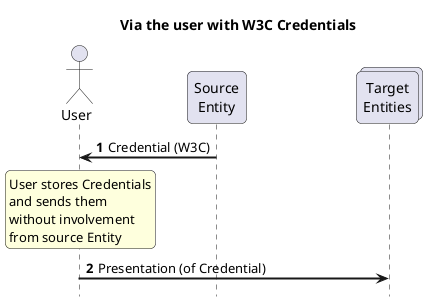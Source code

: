 @startuml
autonumber
skinparam sequenceArrowThickness 2
skinparam roundcorner 10
skinparam ParticipantPadding 50
hide footbox

title Via the user with W3C Credentials

actor User
participant "Source\nEntity" as e1
collections "Target\nEntities" as e2

e1 -> User : Credential (W3C)
rnote over User
 User stores Credentials
 and sends them
 without involvement
 from source Entity
endrnote

User -> e2 : Presentation (of Credential)

@enduml
